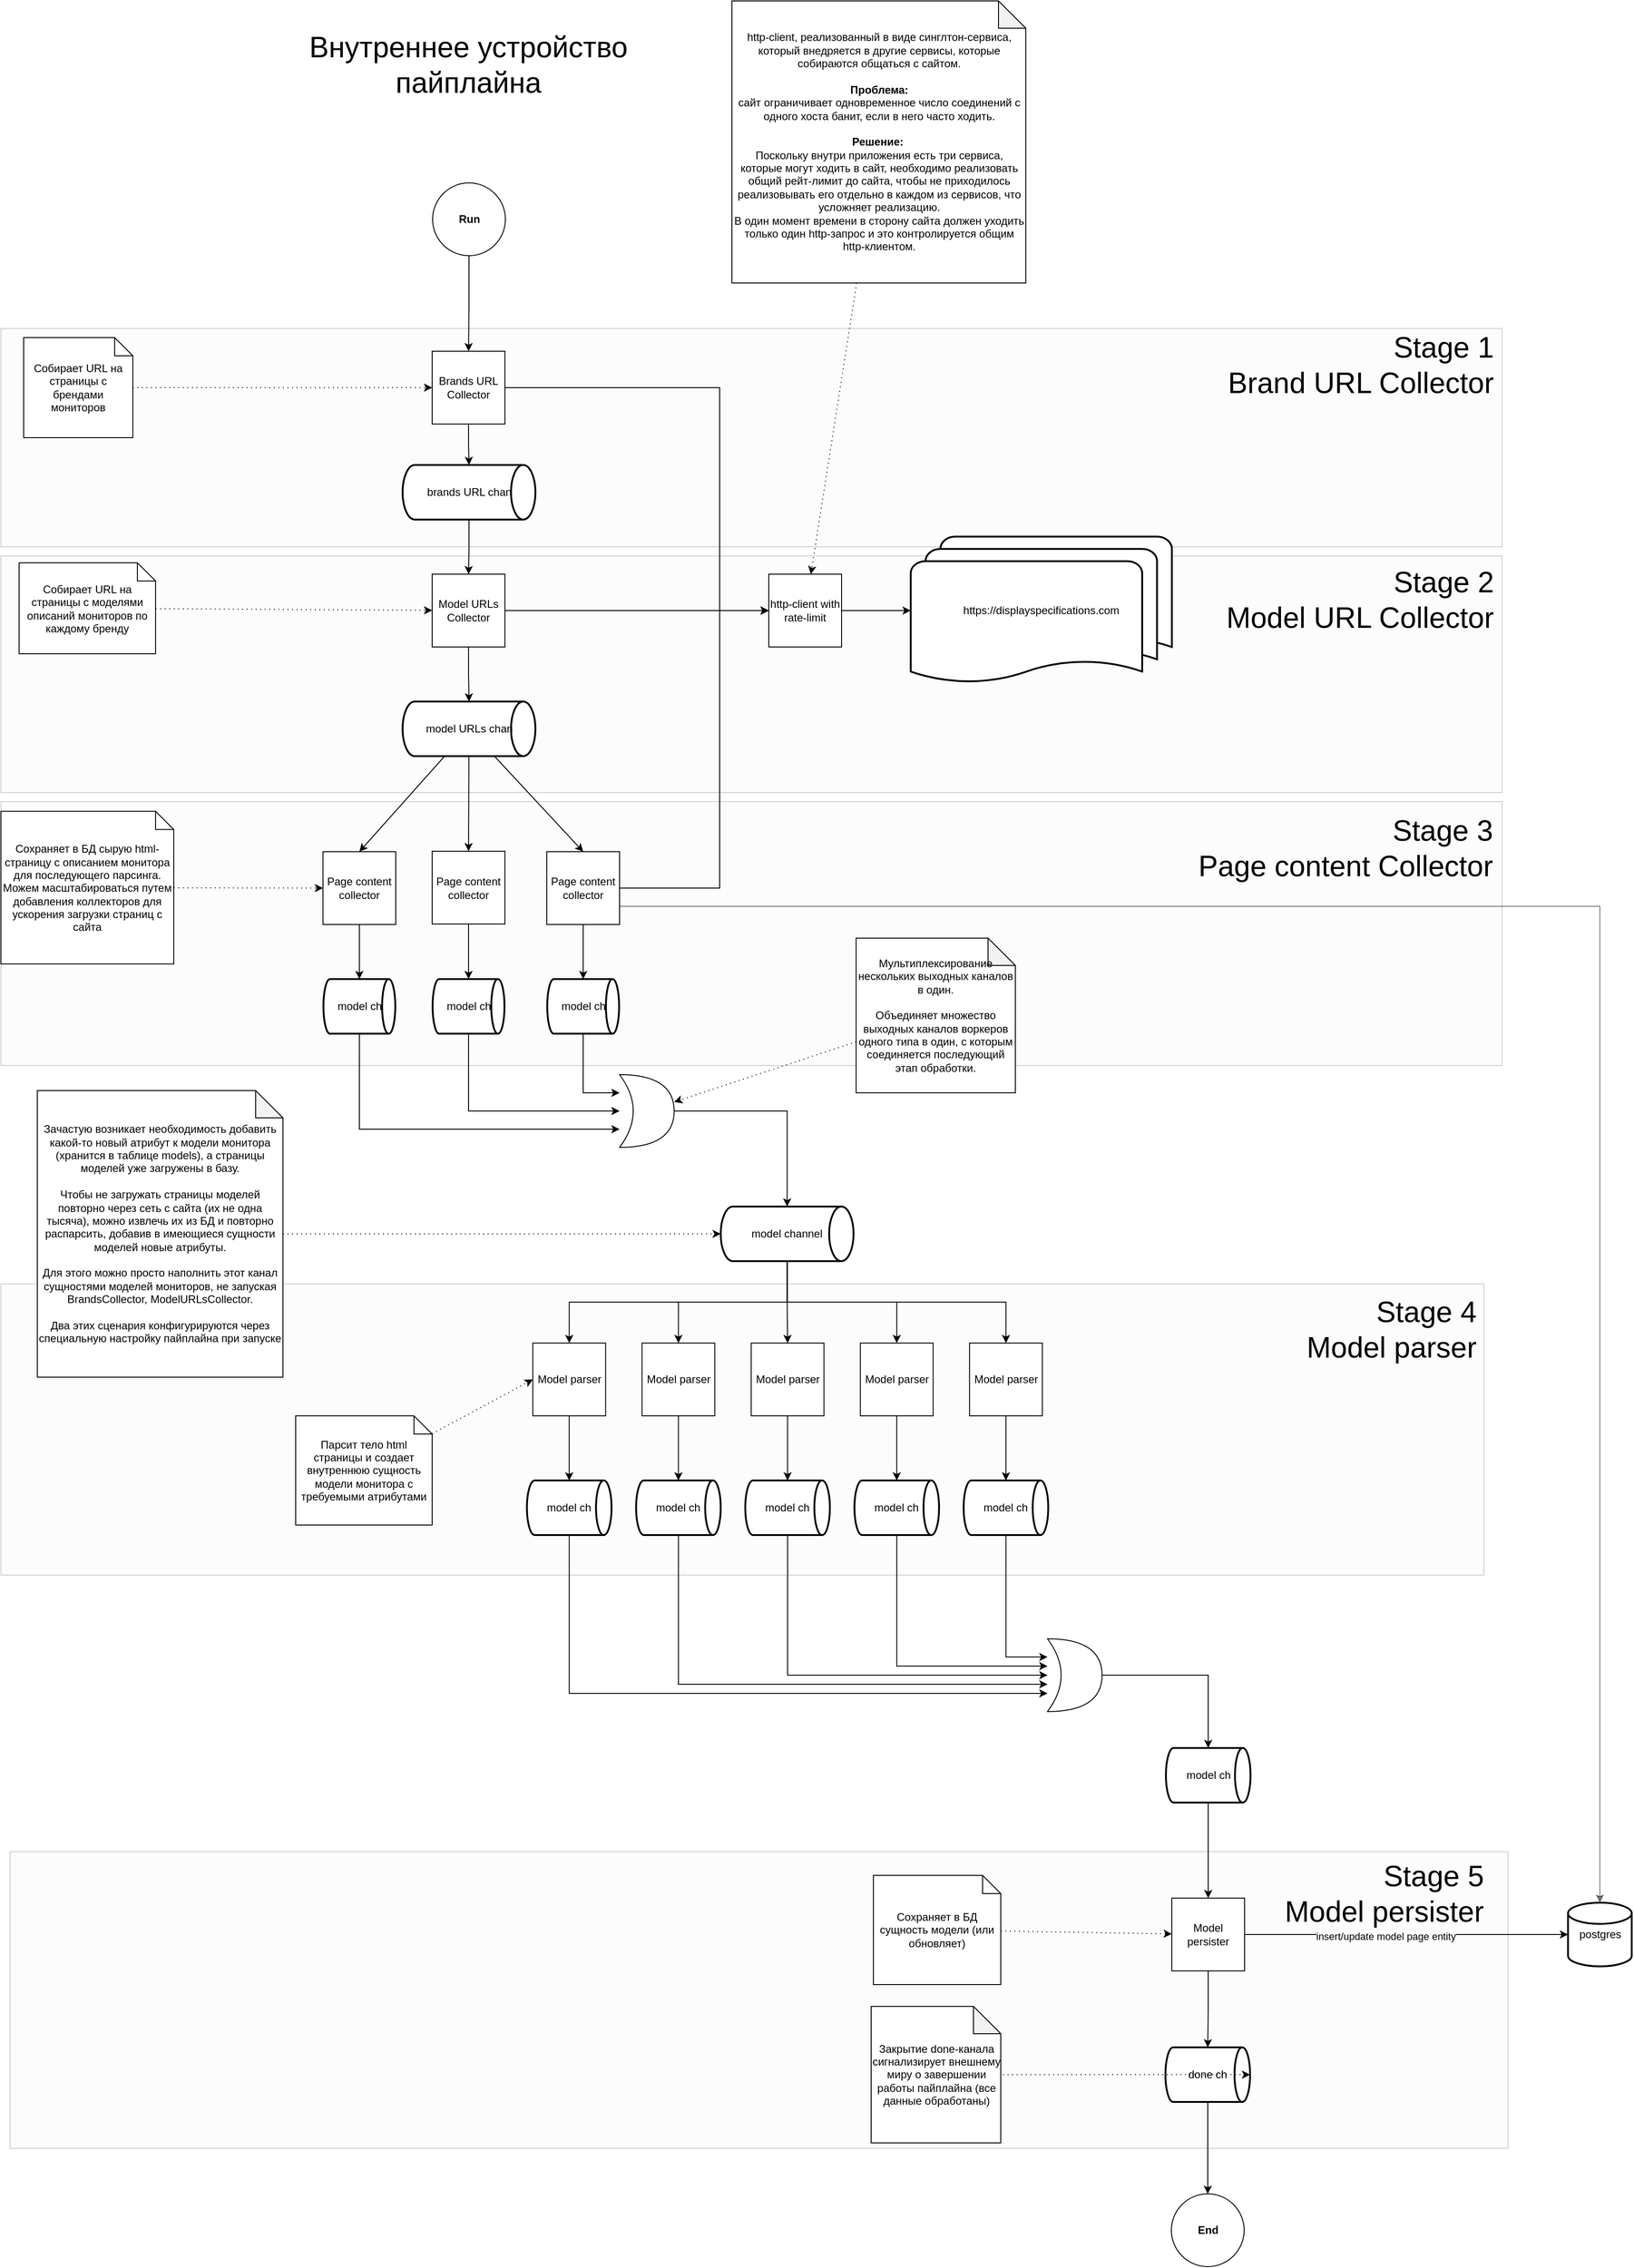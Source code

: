 <mxfile version="21.4.0" type="device">
  <diagram name="Страница 1" id="jV9yJ5Iw43YUvvW95kSO">
    <mxGraphModel dx="2353" dy="2584" grid="1" gridSize="10" guides="1" tooltips="1" connect="1" arrows="1" fold="1" page="1" pageScale="1" pageWidth="827" pageHeight="1169" math="0" shadow="0">
      <root>
        <mxCell id="0" />
        <mxCell id="1" parent="0" />
        <mxCell id="lua--HzXDwpZpQfTK4MF-50" value="" style="group" vertex="1" connectable="0" parent="1">
          <mxGeometry x="30" y="1514" width="1646.5" height="326" as="geometry" />
        </mxCell>
        <mxCell id="lua--HzXDwpZpQfTK4MF-43" value="" style="rounded=0;whiteSpace=wrap;html=1;fillColor=#f5f5f5;fontColor=#333333;strokeColor=#666666;opacity=30;" vertex="1" parent="lua--HzXDwpZpQfTK4MF-50">
          <mxGeometry width="1646.5" height="326" as="geometry" />
        </mxCell>
        <mxCell id="lua--HzXDwpZpQfTK4MF-48" value="&lt;font style=&quot;font-size: 32px;&quot;&gt;Stage 5&lt;br&gt;Model persister&lt;br style=&quot;font-size: 32px;&quot;&gt;&lt;/font&gt;" style="text;html=1;strokeColor=none;fillColor=none;align=right;verticalAlign=middle;whiteSpace=wrap;rounded=0;fontSize=32;" vertex="1" parent="lua--HzXDwpZpQfTK4MF-50">
          <mxGeometry y="6" width="1622.121" height="80" as="geometry" />
        </mxCell>
        <mxCell id="lua--HzXDwpZpQfTK4MF-54" value="" style="group" vertex="1" connectable="0" parent="1">
          <mxGeometry x="20" y="-160" width="1650" height="240" as="geometry" />
        </mxCell>
        <mxCell id="lua--HzXDwpZpQfTK4MF-35" value="" style="rounded=0;whiteSpace=wrap;html=1;fillColor=#f5f5f5;fontColor=#333333;strokeColor=#666666;opacity=30;" vertex="1" parent="lua--HzXDwpZpQfTK4MF-54">
          <mxGeometry width="1650" height="240" as="geometry" />
        </mxCell>
        <mxCell id="lua--HzXDwpZpQfTK4MF-38" value="&lt;font style=&quot;font-size: 32px;&quot;&gt;Stage 1&lt;br&gt;Brand URL Collector&lt;br style=&quot;font-size: 32px;&quot;&gt;&lt;/font&gt;" style="text;html=1;strokeColor=none;fillColor=none;align=right;verticalAlign=middle;whiteSpace=wrap;rounded=0;fontSize=32;" vertex="1" parent="lua--HzXDwpZpQfTK4MF-54">
          <mxGeometry x="1110" width="532.5" height="80" as="geometry" />
        </mxCell>
        <mxCell id="lua--HzXDwpZpQfTK4MF-53" value="" style="group" vertex="1" connectable="0" parent="1">
          <mxGeometry x="20" y="90" width="1650" height="260" as="geometry" />
        </mxCell>
        <mxCell id="lua--HzXDwpZpQfTK4MF-36" value="" style="rounded=0;whiteSpace=wrap;html=1;fillColor=#f5f5f5;fontColor=#333333;strokeColor=#666666;opacity=30;" vertex="1" parent="lua--HzXDwpZpQfTK4MF-53">
          <mxGeometry width="1650" height="260" as="geometry" />
        </mxCell>
        <mxCell id="lua--HzXDwpZpQfTK4MF-45" value="&lt;font style=&quot;font-size: 32px;&quot;&gt;Stage 2&lt;br&gt;Model URL Collector&lt;br style=&quot;font-size: 32px;&quot;&gt;&lt;/font&gt;" style="text;html=1;strokeColor=none;fillColor=none;align=right;verticalAlign=middle;whiteSpace=wrap;rounded=0;fontSize=32;" vertex="1" parent="lua--HzXDwpZpQfTK4MF-53">
          <mxGeometry x="1210" y="7.5" width="432.5" height="80" as="geometry" />
        </mxCell>
        <mxCell id="Q8z2hUsK44NVa-dtH0da-98" value="https://displayspecifications.com" style="strokeWidth=2;html=1;shape=mxgraph.flowchart.multi-document;whiteSpace=wrap;" parent="lua--HzXDwpZpQfTK4MF-53" vertex="1">
          <mxGeometry x="1000.005" y="-21.25" width="287.052" height="162.5" as="geometry" />
        </mxCell>
        <mxCell id="lua--HzXDwpZpQfTK4MF-51" value="" style="group" vertex="1" connectable="0" parent="1">
          <mxGeometry x="20" y="360" width="1650" height="290" as="geometry" />
        </mxCell>
        <mxCell id="lua--HzXDwpZpQfTK4MF-52" value="" style="group" vertex="1" connectable="0" parent="lua--HzXDwpZpQfTK4MF-51">
          <mxGeometry x="319.999" width="1330.001" height="290" as="geometry" />
        </mxCell>
        <mxCell id="lua--HzXDwpZpQfTK4MF-37" value="" style="rounded=0;whiteSpace=wrap;html=1;fillColor=#f5f5f5;fontColor=#333333;strokeColor=#666666;opacity=30;" vertex="1" parent="lua--HzXDwpZpQfTK4MF-52">
          <mxGeometry x="-320" width="1650" height="290" as="geometry" />
        </mxCell>
        <mxCell id="lua--HzXDwpZpQfTK4MF-46" value="&lt;font style=&quot;font-size: 32px;&quot;&gt;Stage 3&lt;br&gt;Page content Collector&lt;br style=&quot;font-size: 32px;&quot;&gt;&lt;/font&gt;" style="text;html=1;strokeColor=none;fillColor=none;align=right;verticalAlign=middle;whiteSpace=wrap;rounded=0;fontSize=32;" vertex="1" parent="lua--HzXDwpZpQfTK4MF-52">
          <mxGeometry x="890.328" y="10.63" width="432.499" height="80" as="geometry" />
        </mxCell>
        <mxCell id="lua--HzXDwpZpQfTK4MF-1" value="Мультиплексирование нескольких выходных каналов в один.&lt;br&gt;&lt;br&gt;Объединяет множество выходных каналов воркеров одного типа в один, с которым соединяется последующий этап обработки." style="shape=note;whiteSpace=wrap;html=1;backgroundOutline=1;darkOpacity=0.05;" vertex="1" parent="lua--HzXDwpZpQfTK4MF-52">
          <mxGeometry x="620.001" y="150" width="175" height="170" as="geometry" />
        </mxCell>
        <mxCell id="lua--HzXDwpZpQfTK4MF-49" value="" style="group" vertex="1" connectable="0" parent="1">
          <mxGeometry x="560" y="890" width="1090" height="320" as="geometry" />
        </mxCell>
        <mxCell id="lua--HzXDwpZpQfTK4MF-41" value="" style="rounded=0;whiteSpace=wrap;html=1;fillColor=#f5f5f5;fontColor=#333333;strokeColor=#666666;opacity=30;" vertex="1" parent="lua--HzXDwpZpQfTK4MF-49">
          <mxGeometry x="-540" width="1630" height="320" as="geometry" />
        </mxCell>
        <mxCell id="lua--HzXDwpZpQfTK4MF-47" value="&lt;font style=&quot;font-size: 32px;&quot;&gt;Stage 4&lt;br&gt;Model parser&lt;br style=&quot;font-size: 32px;&quot;&gt;&lt;/font&gt;" style="text;html=1;strokeColor=none;fillColor=none;align=right;verticalAlign=middle;whiteSpace=wrap;rounded=0;fontSize=32;" vertex="1" parent="lua--HzXDwpZpQfTK4MF-49">
          <mxGeometry x="753.084" y="10" width="331.173" height="80" as="geometry" />
        </mxCell>
        <mxCell id="6m8CLDb69LJXBCj5FW6X-7" style="edgeStyle=orthogonalEdgeStyle;rounded=0;orthogonalLoop=1;jettySize=auto;html=1;exitX=0.5;exitY=1;exitDx=0;exitDy=0;entryX=0.5;entryY=0;entryDx=0;entryDy=0;entryPerimeter=0;" parent="1" source="Q8z2hUsK44NVa-dtH0da-1" target="6m8CLDb69LJXBCj5FW6X-6" edge="1">
          <mxGeometry relative="1" as="geometry" />
        </mxCell>
        <mxCell id="6m8CLDb69LJXBCj5FW6X-13" style="rounded=0;orthogonalLoop=1;jettySize=auto;html=1;edgeStyle=orthogonalEdgeStyle;" parent="1" source="Q8z2hUsK44NVa-dtH0da-1" target="6m8CLDb69LJXBCj5FW6X-10" edge="1">
          <mxGeometry relative="1" as="geometry">
            <Array as="points">
              <mxPoint x="810" y="-95" />
              <mxPoint x="810" y="150" />
            </Array>
          </mxGeometry>
        </mxCell>
        <mxCell id="Q8z2hUsK44NVa-dtH0da-1" value="Brands URL Collector" style="whiteSpace=wrap;html=1;aspect=fixed;" parent="1" vertex="1">
          <mxGeometry x="494" y="-135" width="80" height="80" as="geometry" />
        </mxCell>
        <mxCell id="Q8z2hUsK44NVa-dtH0da-12" style="rounded=0;orthogonalLoop=1;jettySize=auto;html=1;entryX=0.5;entryY=0;entryDx=0;entryDy=0;" parent="1" source="6m8CLDb69LJXBCj5FW6X-4" target="Q8z2hUsK44NVa-dtH0da-3" edge="1">
          <mxGeometry relative="1" as="geometry">
            <mxPoint x="570" y="220" as="sourcePoint" />
          </mxGeometry>
        </mxCell>
        <mxCell id="Q8z2hUsK44NVa-dtH0da-55" style="rounded=0;orthogonalLoop=1;jettySize=auto;html=1;entryX=0.5;entryY=0;entryDx=0;entryDy=0;" parent="1" source="6m8CLDb69LJXBCj5FW6X-4" target="Q8z2hUsK44NVa-dtH0da-52" edge="1">
          <mxGeometry relative="1" as="geometry" />
        </mxCell>
        <mxCell id="Q8z2hUsK44NVa-dtH0da-56" style="rounded=0;orthogonalLoop=1;jettySize=auto;html=1;entryX=0.5;entryY=0;entryDx=0;entryDy=0;" parent="1" source="6m8CLDb69LJXBCj5FW6X-4" target="Q8z2hUsK44NVa-dtH0da-53" edge="1">
          <mxGeometry relative="1" as="geometry" />
        </mxCell>
        <mxCell id="6m8CLDb69LJXBCj5FW6X-14" style="rounded=0;orthogonalLoop=1;jettySize=auto;html=1;entryX=0;entryY=0.5;entryDx=0;entryDy=0;" parent="1" source="Q8z2hUsK44NVa-dtH0da-2" target="6m8CLDb69LJXBCj5FW6X-10" edge="1">
          <mxGeometry relative="1" as="geometry" />
        </mxCell>
        <mxCell id="Q8z2hUsK44NVa-dtH0da-2" value="Model URLs Collector" style="whiteSpace=wrap;html=1;aspect=fixed;" parent="1" vertex="1">
          <mxGeometry x="494" y="110" width="80" height="80" as="geometry" />
        </mxCell>
        <mxCell id="Q8z2hUsK44NVa-dtH0da-41" style="edgeStyle=orthogonalEdgeStyle;rounded=0;orthogonalLoop=1;jettySize=auto;html=1;exitX=1;exitY=0.75;exitDx=0;exitDy=0;entryX=0.5;entryY=0;entryDx=0;entryDy=0;entryPerimeter=0;opacity=50;" parent="1" source="Q8z2hUsK44NVa-dtH0da-53" target="Q8z2hUsK44NVa-dtH0da-39" edge="1">
          <mxGeometry relative="1" as="geometry" />
        </mxCell>
        <mxCell id="jEqP6USDweVefn3_BQk9-12" style="edgeStyle=orthogonalEdgeStyle;rounded=0;orthogonalLoop=1;jettySize=auto;html=1;exitX=0.5;exitY=1;exitDx=0;exitDy=0;" parent="1" source="Q8z2hUsK44NVa-dtH0da-3" target="jEqP6USDweVefn3_BQk9-2" edge="1">
          <mxGeometry relative="1" as="geometry" />
        </mxCell>
        <mxCell id="Q8z2hUsK44NVa-dtH0da-3" value="Page content collector" style="whiteSpace=wrap;html=1;aspect=fixed;" parent="1" vertex="1">
          <mxGeometry x="494" y="414.5" width="80" height="80" as="geometry" />
        </mxCell>
        <mxCell id="Q8z2hUsK44NVa-dtH0da-84" style="edgeStyle=orthogonalEdgeStyle;rounded=0;orthogonalLoop=1;jettySize=auto;html=1;exitX=0.5;exitY=1;exitDx=0;exitDy=0;entryX=0.5;entryY=0;entryDx=0;entryDy=0;entryPerimeter=0;" parent="1" source="Q8z2hUsK44NVa-dtH0da-4" target="Q8z2hUsK44NVa-dtH0da-68" edge="1">
          <mxGeometry relative="1" as="geometry" />
        </mxCell>
        <mxCell id="Q8z2hUsK44NVa-dtH0da-4" value="Model parser" style="whiteSpace=wrap;html=1;aspect=fixed;" parent="1" vertex="1">
          <mxGeometry x="604.67" y="955" width="80" height="80" as="geometry" />
        </mxCell>
        <mxCell id="Q8z2hUsK44NVa-dtH0da-85" style="edgeStyle=orthogonalEdgeStyle;rounded=0;orthogonalLoop=1;jettySize=auto;html=1;exitX=0.5;exitY=1;exitDx=0;exitDy=0;entryX=0.5;entryY=0;entryDx=0;entryDy=0;entryPerimeter=0;" parent="1" source="Q8z2hUsK44NVa-dtH0da-5" target="Q8z2hUsK44NVa-dtH0da-70" edge="1">
          <mxGeometry relative="1" as="geometry" />
        </mxCell>
        <mxCell id="Q8z2hUsK44NVa-dtH0da-5" value="Model parser" style="whiteSpace=wrap;html=1;aspect=fixed;" parent="1" vertex="1">
          <mxGeometry x="724.67" y="955" width="80" height="80" as="geometry" />
        </mxCell>
        <mxCell id="Q8z2hUsK44NVa-dtH0da-86" style="edgeStyle=orthogonalEdgeStyle;rounded=0;orthogonalLoop=1;jettySize=auto;html=1;exitX=0.5;exitY=1;exitDx=0;exitDy=0;entryX=0.5;entryY=0;entryDx=0;entryDy=0;entryPerimeter=0;" parent="1" source="Q8z2hUsK44NVa-dtH0da-6" target="Q8z2hUsK44NVa-dtH0da-71" edge="1">
          <mxGeometry relative="1" as="geometry" />
        </mxCell>
        <mxCell id="Q8z2hUsK44NVa-dtH0da-6" value="Model parser" style="whiteSpace=wrap;html=1;aspect=fixed;" parent="1" vertex="1">
          <mxGeometry x="844.67" y="955" width="80" height="80" as="geometry" />
        </mxCell>
        <mxCell id="Q8z2hUsK44NVa-dtH0da-87" style="edgeStyle=orthogonalEdgeStyle;rounded=0;orthogonalLoop=1;jettySize=auto;html=1;exitX=0.5;exitY=1;exitDx=0;exitDy=0;entryX=0.5;entryY=0;entryDx=0;entryDy=0;entryPerimeter=0;" parent="1" source="Q8z2hUsK44NVa-dtH0da-7" target="Q8z2hUsK44NVa-dtH0da-72" edge="1">
          <mxGeometry relative="1" as="geometry" />
        </mxCell>
        <mxCell id="Q8z2hUsK44NVa-dtH0da-7" value="Model parser" style="whiteSpace=wrap;html=1;aspect=fixed;" parent="1" vertex="1">
          <mxGeometry x="964.67" y="955" width="80" height="80" as="geometry" />
        </mxCell>
        <mxCell id="Q8z2hUsK44NVa-dtH0da-88" style="edgeStyle=orthogonalEdgeStyle;rounded=0;orthogonalLoop=1;jettySize=auto;html=1;exitX=0.5;exitY=1;exitDx=0;exitDy=0;entryX=0.5;entryY=0;entryDx=0;entryDy=0;entryPerimeter=0;" parent="1" source="Q8z2hUsK44NVa-dtH0da-8" target="Q8z2hUsK44NVa-dtH0da-73" edge="1">
          <mxGeometry relative="1" as="geometry" />
        </mxCell>
        <mxCell id="Q8z2hUsK44NVa-dtH0da-8" value="Model parser" style="whiteSpace=wrap;html=1;aspect=fixed;" parent="1" vertex="1">
          <mxGeometry x="1084.67" y="955" width="80" height="80" as="geometry" />
        </mxCell>
        <mxCell id="Q8z2hUsK44NVa-dtH0da-40" style="edgeStyle=orthogonalEdgeStyle;rounded=0;orthogonalLoop=1;jettySize=auto;html=1;exitX=1;exitY=0.5;exitDx=0;exitDy=0;" parent="1" source="Q8z2hUsK44NVa-dtH0da-9" target="Q8z2hUsK44NVa-dtH0da-39" edge="1">
          <mxGeometry relative="1" as="geometry" />
        </mxCell>
        <mxCell id="Q8z2hUsK44NVa-dtH0da-42" value="insert/update model page entity" style="edgeLabel;html=1;align=center;verticalAlign=middle;resizable=0;points=[];" parent="Q8z2hUsK44NVa-dtH0da-40" vertex="1" connectable="0">
          <mxGeometry x="-0.129" y="-2" relative="1" as="geometry">
            <mxPoint as="offset" />
          </mxGeometry>
        </mxCell>
        <mxCell id="moRboGbSg9CiqHO73stz-2" style="edgeStyle=orthogonalEdgeStyle;rounded=0;orthogonalLoop=1;jettySize=auto;html=1;exitX=0.5;exitY=1;exitDx=0;exitDy=0;entryX=0.5;entryY=0;entryDx=0;entryDy=0;entryPerimeter=0;" parent="1" source="Q8z2hUsK44NVa-dtH0da-9" target="moRboGbSg9CiqHO73stz-1" edge="1">
          <mxGeometry relative="1" as="geometry" />
        </mxCell>
        <mxCell id="Q8z2hUsK44NVa-dtH0da-9" value="Model persister" style="whiteSpace=wrap;html=1;aspect=fixed;" parent="1" vertex="1">
          <mxGeometry x="1307" y="1565" width="80" height="80" as="geometry" />
        </mxCell>
        <mxCell id="Q8z2hUsK44NVa-dtH0da-27" style="rounded=0;orthogonalLoop=1;jettySize=auto;html=1;dashed=1;dashPattern=1 4;" parent="1" source="Q8z2hUsK44NVa-dtH0da-26" target="Q8z2hUsK44NVa-dtH0da-1" edge="1">
          <mxGeometry relative="1" as="geometry" />
        </mxCell>
        <mxCell id="Q8z2hUsK44NVa-dtH0da-26" value="Собирает URL на страницы с брендами мониторов" style="shape=note;size=20;whiteSpace=wrap;html=1;" parent="1" vertex="1">
          <mxGeometry x="45" y="-150" width="120" height="110" as="geometry" />
        </mxCell>
        <mxCell id="Q8z2hUsK44NVa-dtH0da-29" style="rounded=0;orthogonalLoop=1;jettySize=auto;html=1;dashed=1;dashPattern=1 4;" parent="1" source="Q8z2hUsK44NVa-dtH0da-28" target="Q8z2hUsK44NVa-dtH0da-2" edge="1">
          <mxGeometry relative="1" as="geometry" />
        </mxCell>
        <mxCell id="Q8z2hUsK44NVa-dtH0da-28" value="Собирает URL на страницы с моделями описаний мониторов по каждому бренду" style="shape=note;size=20;whiteSpace=wrap;html=1;" parent="1" vertex="1">
          <mxGeometry x="40" y="97.5" width="150" height="100" as="geometry" />
        </mxCell>
        <mxCell id="Q8z2hUsK44NVa-dtH0da-31" style="rounded=0;orthogonalLoop=1;jettySize=auto;html=1;dashed=1;dashPattern=1 4;entryX=0;entryY=0.5;entryDx=0;entryDy=0;" parent="1" source="Q8z2hUsK44NVa-dtH0da-30" target="Q8z2hUsK44NVa-dtH0da-52" edge="1">
          <mxGeometry relative="1" as="geometry">
            <mxPoint x="360" y="630" as="targetPoint" />
          </mxGeometry>
        </mxCell>
        <mxCell id="Q8z2hUsK44NVa-dtH0da-30" value="Сохраняет в БД сырую html-страницу с описанием монитора для последующего парсинга.&lt;br&gt;Можем масштабироваться путем добавления коллекторов для ускорения загрузки страниц с сайта" style="shape=note;size=20;whiteSpace=wrap;html=1;" parent="1" vertex="1">
          <mxGeometry x="20" y="370.63" width="190" height="167.75" as="geometry" />
        </mxCell>
        <mxCell id="Q8z2hUsK44NVa-dtH0da-34" style="rounded=0;orthogonalLoop=1;jettySize=auto;html=1;entryX=0;entryY=0.5;entryDx=0;entryDy=0;dashed=1;dashPattern=1 4;" parent="1" source="Q8z2hUsK44NVa-dtH0da-32" target="Q8z2hUsK44NVa-dtH0da-4" edge="1">
          <mxGeometry relative="1" as="geometry" />
        </mxCell>
        <mxCell id="Q8z2hUsK44NVa-dtH0da-32" value="Парсит тело html страницы и создает внутреннюю сущность модели монитора с требуемыми атрибутами" style="shape=note;size=20;whiteSpace=wrap;html=1;" parent="1" vertex="1">
          <mxGeometry x="344" y="1035" width="150" height="120" as="geometry" />
        </mxCell>
        <mxCell id="Q8z2hUsK44NVa-dtH0da-93" style="rounded=0;orthogonalLoop=1;jettySize=auto;html=1;dashed=1;dashPattern=1 4;" parent="1" source="Q8z2hUsK44NVa-dtH0da-35" target="Q8z2hUsK44NVa-dtH0da-9" edge="1">
          <mxGeometry relative="1" as="geometry">
            <mxPoint x="590.67" y="1695.187" as="sourcePoint" />
          </mxGeometry>
        </mxCell>
        <mxCell id="Q8z2hUsK44NVa-dtH0da-35" value="Сохраняет в БД сущность модели (или обновляет)" style="shape=note;size=20;whiteSpace=wrap;html=1;" parent="1" vertex="1">
          <mxGeometry x="979" y="1540" width="140" height="120" as="geometry" />
        </mxCell>
        <mxCell id="Q8z2hUsK44NVa-dtH0da-39" value="postgres" style="strokeWidth=2;html=1;shape=mxgraph.flowchart.database;whiteSpace=wrap;" parent="1" vertex="1">
          <mxGeometry x="1742.5" y="1570" width="70" height="70" as="geometry" />
        </mxCell>
        <mxCell id="jEqP6USDweVefn3_BQk9-11" style="edgeStyle=orthogonalEdgeStyle;rounded=0;orthogonalLoop=1;jettySize=auto;html=1;exitX=0.5;exitY=1;exitDx=0;exitDy=0;entryX=0.5;entryY=0;entryDx=0;entryDy=0;entryPerimeter=0;" parent="1" source="Q8z2hUsK44NVa-dtH0da-52" target="jEqP6USDweVefn3_BQk9-1" edge="1">
          <mxGeometry relative="1" as="geometry" />
        </mxCell>
        <mxCell id="Q8z2hUsK44NVa-dtH0da-52" value="Page content collector" style="whiteSpace=wrap;html=1;aspect=fixed;" parent="1" vertex="1">
          <mxGeometry x="374" y="415" width="80" height="80" as="geometry" />
        </mxCell>
        <mxCell id="jEqP6USDweVefn3_BQk9-13" style="edgeStyle=orthogonalEdgeStyle;rounded=0;orthogonalLoop=1;jettySize=auto;html=1;exitX=0.5;exitY=1;exitDx=0;exitDy=0;entryX=0.5;entryY=0;entryDx=0;entryDy=0;entryPerimeter=0;" parent="1" source="Q8z2hUsK44NVa-dtH0da-53" target="jEqP6USDweVefn3_BQk9-3" edge="1">
          <mxGeometry relative="1" as="geometry" />
        </mxCell>
        <mxCell id="lua--HzXDwpZpQfTK4MF-55" style="edgeStyle=orthogonalEdgeStyle;rounded=0;orthogonalLoop=1;jettySize=auto;html=1;exitX=1;exitY=0.5;exitDx=0;exitDy=0;entryX=0;entryY=0.5;entryDx=0;entryDy=0;" edge="1" parent="1" source="Q8z2hUsK44NVa-dtH0da-53" target="6m8CLDb69LJXBCj5FW6X-10">
          <mxGeometry relative="1" as="geometry">
            <Array as="points">
              <mxPoint x="810" y="455" />
              <mxPoint x="810" y="150" />
            </Array>
          </mxGeometry>
        </mxCell>
        <mxCell id="Q8z2hUsK44NVa-dtH0da-53" value="Page content collector" style="whiteSpace=wrap;html=1;aspect=fixed;" parent="1" vertex="1">
          <mxGeometry x="620" y="415" width="80" height="80" as="geometry" />
        </mxCell>
        <mxCell id="Q8z2hUsK44NVa-dtH0da-62" style="edgeStyle=orthogonalEdgeStyle;rounded=0;orthogonalLoop=1;jettySize=auto;html=1;exitX=0.5;exitY=1;exitDx=0;exitDy=0;exitPerimeter=0;entryX=0.5;entryY=0;entryDx=0;entryDy=0;" parent="1" source="Q8z2hUsK44NVa-dtH0da-61" target="Q8z2hUsK44NVa-dtH0da-4" edge="1">
          <mxGeometry relative="1" as="geometry" />
        </mxCell>
        <mxCell id="Q8z2hUsK44NVa-dtH0da-63" style="edgeStyle=orthogonalEdgeStyle;rounded=0;orthogonalLoop=1;jettySize=auto;html=1;exitX=0.5;exitY=1;exitDx=0;exitDy=0;exitPerimeter=0;entryX=0.5;entryY=0;entryDx=0;entryDy=0;" parent="1" source="Q8z2hUsK44NVa-dtH0da-61" target="Q8z2hUsK44NVa-dtH0da-5" edge="1">
          <mxGeometry relative="1" as="geometry" />
        </mxCell>
        <mxCell id="Q8z2hUsK44NVa-dtH0da-64" style="edgeStyle=orthogonalEdgeStyle;rounded=0;orthogonalLoop=1;jettySize=auto;html=1;exitX=0.5;exitY=1;exitDx=0;exitDy=0;exitPerimeter=0;" parent="1" source="Q8z2hUsK44NVa-dtH0da-61" target="Q8z2hUsK44NVa-dtH0da-6" edge="1">
          <mxGeometry relative="1" as="geometry" />
        </mxCell>
        <mxCell id="Q8z2hUsK44NVa-dtH0da-65" style="edgeStyle=orthogonalEdgeStyle;rounded=0;orthogonalLoop=1;jettySize=auto;html=1;exitX=0.5;exitY=1;exitDx=0;exitDy=0;exitPerimeter=0;entryX=0.5;entryY=0;entryDx=0;entryDy=0;" parent="1" source="Q8z2hUsK44NVa-dtH0da-61" target="Q8z2hUsK44NVa-dtH0da-7" edge="1">
          <mxGeometry relative="1" as="geometry" />
        </mxCell>
        <mxCell id="Q8z2hUsK44NVa-dtH0da-66" style="edgeStyle=orthogonalEdgeStyle;rounded=0;orthogonalLoop=1;jettySize=auto;html=1;exitX=0.5;exitY=1;exitDx=0;exitDy=0;exitPerimeter=0;" parent="1" source="Q8z2hUsK44NVa-dtH0da-61" target="Q8z2hUsK44NVa-dtH0da-8" edge="1">
          <mxGeometry relative="1" as="geometry" />
        </mxCell>
        <mxCell id="Q8z2hUsK44NVa-dtH0da-61" value="model channel" style="strokeWidth=2;html=1;shape=mxgraph.flowchart.direct_data;whiteSpace=wrap;" parent="1" vertex="1">
          <mxGeometry x="811.17" y="805" width="146" height="60" as="geometry" />
        </mxCell>
        <mxCell id="lua--HzXDwpZpQfTK4MF-25" style="edgeStyle=orthogonalEdgeStyle;rounded=0;orthogonalLoop=1;jettySize=auto;html=1;" edge="1" parent="1" source="Q8z2hUsK44NVa-dtH0da-68" target="lua--HzXDwpZpQfTK4MF-19">
          <mxGeometry relative="1" as="geometry">
            <Array as="points">
              <mxPoint x="645" y="1340" />
            </Array>
          </mxGeometry>
        </mxCell>
        <mxCell id="Q8z2hUsK44NVa-dtH0da-68" value="model ch" style="strokeWidth=2;html=1;shape=mxgraph.flowchart.direct_data;whiteSpace=wrap;" parent="1" vertex="1">
          <mxGeometry x="598.17" y="1106" width="93" height="60" as="geometry" />
        </mxCell>
        <mxCell id="lua--HzXDwpZpQfTK4MF-26" style="edgeStyle=orthogonalEdgeStyle;rounded=0;orthogonalLoop=1;jettySize=auto;html=1;" edge="1" parent="1" source="Q8z2hUsK44NVa-dtH0da-70" target="lua--HzXDwpZpQfTK4MF-19">
          <mxGeometry relative="1" as="geometry">
            <Array as="points">
              <mxPoint x="765" y="1330" />
            </Array>
          </mxGeometry>
        </mxCell>
        <mxCell id="Q8z2hUsK44NVa-dtH0da-70" value="model ch" style="strokeWidth=2;html=1;shape=mxgraph.flowchart.direct_data;whiteSpace=wrap;" parent="1" vertex="1">
          <mxGeometry x="718.17" y="1106" width="93" height="60" as="geometry" />
        </mxCell>
        <mxCell id="lua--HzXDwpZpQfTK4MF-27" style="edgeStyle=orthogonalEdgeStyle;rounded=0;orthogonalLoop=1;jettySize=auto;html=1;" edge="1" parent="1" source="Q8z2hUsK44NVa-dtH0da-71" target="lua--HzXDwpZpQfTK4MF-19">
          <mxGeometry relative="1" as="geometry">
            <Array as="points">
              <mxPoint x="885" y="1320" />
            </Array>
          </mxGeometry>
        </mxCell>
        <mxCell id="Q8z2hUsK44NVa-dtH0da-71" value="model ch" style="strokeWidth=2;html=1;shape=mxgraph.flowchart.direct_data;whiteSpace=wrap;" parent="1" vertex="1">
          <mxGeometry x="838.17" y="1106" width="93" height="60" as="geometry" />
        </mxCell>
        <mxCell id="lua--HzXDwpZpQfTK4MF-28" style="edgeStyle=orthogonalEdgeStyle;rounded=0;orthogonalLoop=1;jettySize=auto;html=1;" edge="1" parent="1" source="Q8z2hUsK44NVa-dtH0da-72" target="lua--HzXDwpZpQfTK4MF-19">
          <mxGeometry relative="1" as="geometry">
            <Array as="points">
              <mxPoint x="1005" y="1310" />
            </Array>
          </mxGeometry>
        </mxCell>
        <mxCell id="Q8z2hUsK44NVa-dtH0da-72" value="model ch" style="strokeWidth=2;html=1;shape=mxgraph.flowchart.direct_data;whiteSpace=wrap;" parent="1" vertex="1">
          <mxGeometry x="958.17" y="1106" width="93" height="60" as="geometry" />
        </mxCell>
        <mxCell id="lua--HzXDwpZpQfTK4MF-29" style="edgeStyle=orthogonalEdgeStyle;rounded=0;orthogonalLoop=1;jettySize=auto;html=1;" edge="1" parent="1" source="Q8z2hUsK44NVa-dtH0da-73" target="lua--HzXDwpZpQfTK4MF-19">
          <mxGeometry relative="1" as="geometry">
            <Array as="points">
              <mxPoint x="1125" y="1300" />
            </Array>
          </mxGeometry>
        </mxCell>
        <mxCell id="Q8z2hUsK44NVa-dtH0da-73" value="model ch" style="strokeWidth=2;html=1;shape=mxgraph.flowchart.direct_data;whiteSpace=wrap;" parent="1" vertex="1">
          <mxGeometry x="1078.17" y="1106" width="93" height="60" as="geometry" />
        </mxCell>
        <mxCell id="Q8z2hUsK44NVa-dtH0da-81" style="edgeStyle=orthogonalEdgeStyle;rounded=0;orthogonalLoop=1;jettySize=auto;html=1;exitX=0.5;exitY=1;exitDx=0;exitDy=0;exitPerimeter=0;entryX=0.5;entryY=0;entryDx=0;entryDy=0;" parent="1" source="Q8z2hUsK44NVa-dtH0da-80" target="Q8z2hUsK44NVa-dtH0da-9" edge="1">
          <mxGeometry relative="1" as="geometry" />
        </mxCell>
        <mxCell id="Q8z2hUsK44NVa-dtH0da-80" value="model ch" style="strokeWidth=2;html=1;shape=mxgraph.flowchart.direct_data;whiteSpace=wrap;" parent="1" vertex="1">
          <mxGeometry x="1300.5" y="1400" width="93" height="60" as="geometry" />
        </mxCell>
        <mxCell id="6m8CLDb69LJXBCj5FW6X-5" value="" style="edgeStyle=orthogonalEdgeStyle;rounded=0;orthogonalLoop=1;jettySize=auto;html=1;exitX=0.5;exitY=1;exitDx=0;exitDy=0;" parent="1" source="Q8z2hUsK44NVa-dtH0da-2" target="6m8CLDb69LJXBCj5FW6X-4" edge="1">
          <mxGeometry relative="1" as="geometry">
            <mxPoint x="534" y="470" as="sourcePoint" />
            <mxPoint x="660" y="585" as="targetPoint" />
          </mxGeometry>
        </mxCell>
        <mxCell id="6m8CLDb69LJXBCj5FW6X-4" value="model URLs chan" style="strokeWidth=2;html=1;shape=mxgraph.flowchart.direct_data;whiteSpace=wrap;" parent="1" vertex="1">
          <mxGeometry x="461.5" y="250" width="146" height="60" as="geometry" />
        </mxCell>
        <mxCell id="6m8CLDb69LJXBCj5FW6X-8" style="edgeStyle=orthogonalEdgeStyle;rounded=0;orthogonalLoop=1;jettySize=auto;html=1;exitX=0.5;exitY=1;exitDx=0;exitDy=0;exitPerimeter=0;entryX=0.5;entryY=0;entryDx=0;entryDy=0;" parent="1" source="6m8CLDb69LJXBCj5FW6X-6" target="Q8z2hUsK44NVa-dtH0da-2" edge="1">
          <mxGeometry relative="1" as="geometry" />
        </mxCell>
        <mxCell id="6m8CLDb69LJXBCj5FW6X-6" value="brands URL chan" style="strokeWidth=2;html=1;shape=mxgraph.flowchart.direct_data;whiteSpace=wrap;" parent="1" vertex="1">
          <mxGeometry x="461.5" y="-10" width="146" height="60" as="geometry" />
        </mxCell>
        <mxCell id="6m8CLDb69LJXBCj5FW6X-12" style="edgeStyle=orthogonalEdgeStyle;rounded=0;orthogonalLoop=1;jettySize=auto;html=1;entryX=0;entryY=0.5;entryDx=0;entryDy=0;entryPerimeter=0;" parent="1" source="6m8CLDb69LJXBCj5FW6X-10" target="Q8z2hUsK44NVa-dtH0da-98" edge="1">
          <mxGeometry relative="1" as="geometry" />
        </mxCell>
        <mxCell id="6m8CLDb69LJXBCj5FW6X-10" value="http-client with rate-limit" style="whiteSpace=wrap;html=1;aspect=fixed;" parent="1" vertex="1">
          <mxGeometry x="864" y="110" width="80" height="80" as="geometry" />
        </mxCell>
        <mxCell id="6m8CLDb69LJXBCj5FW6X-17" style="edgeStyle=orthogonalEdgeStyle;rounded=0;orthogonalLoop=1;jettySize=auto;html=1;dashed=1;dashPattern=1 4;" parent="1" source="6m8CLDb69LJXBCj5FW6X-16" target="Q8z2hUsK44NVa-dtH0da-61" edge="1">
          <mxGeometry relative="1" as="geometry" />
        </mxCell>
        <mxCell id="6m8CLDb69LJXBCj5FW6X-20" style="rounded=0;orthogonalLoop=1;jettySize=auto;html=1;dashed=1;dashPattern=1 4;" parent="1" source="6m8CLDb69LJXBCj5FW6X-19" target="6m8CLDb69LJXBCj5FW6X-10" edge="1">
          <mxGeometry relative="1" as="geometry" />
        </mxCell>
        <mxCell id="6m8CLDb69LJXBCj5FW6X-19" value="http-client, реализованный в виде синглтон-сервиса, который внедряется в другие сервисы, которые собираются общаться с сайтом.&lt;br&gt;&lt;br&gt;&lt;b&gt;Проблема:&lt;br&gt;&lt;/b&gt;сайт ограничивает одновременное число соединений с одного хоста банит, если в него часто ходить.&lt;br&gt;&lt;br&gt;&lt;b&gt;Решение:&amp;nbsp;&lt;br&gt;&lt;/b&gt;Поскольку внутри приложения есть три сервиса, которые могут ходить в сайт, необходимо реализовать общий рейт-лимит до сайта, чтобы не приходилось реализовывать его отдельно в каждом из сервисов, что усложняет реализацию.&lt;br&gt;В один момент времени в сторону сайта должен уходить только один http-запрос и это контролируется общим http-клиентом." style="shape=note;whiteSpace=wrap;html=1;backgroundOutline=1;darkOpacity=0.05;" parent="1" vertex="1">
          <mxGeometry x="823.5" y="-520" width="323" height="310" as="geometry" />
        </mxCell>
        <mxCell id="6m8CLDb69LJXBCj5FW6X-22" style="edgeStyle=orthogonalEdgeStyle;rounded=0;orthogonalLoop=1;jettySize=auto;html=1;" parent="1" source="6m8CLDb69LJXBCj5FW6X-21" target="Q8z2hUsK44NVa-dtH0da-1" edge="1">
          <mxGeometry relative="1" as="geometry" />
        </mxCell>
        <mxCell id="6m8CLDb69LJXBCj5FW6X-21" value="&lt;b&gt;Run&lt;/b&gt;" style="ellipse;whiteSpace=wrap;html=1;aspect=fixed;" parent="1" vertex="1">
          <mxGeometry x="494.5" y="-320" width="80" height="80" as="geometry" />
        </mxCell>
        <mxCell id="lua--HzXDwpZpQfTK4MF-5" style="edgeStyle=orthogonalEdgeStyle;rounded=0;orthogonalLoop=1;jettySize=auto;html=1;" edge="1" parent="1" source="moRboGbSg9CiqHO73stz-1" target="lua--HzXDwpZpQfTK4MF-4">
          <mxGeometry relative="1" as="geometry" />
        </mxCell>
        <mxCell id="moRboGbSg9CiqHO73stz-1" value="done ch" style="strokeWidth=2;html=1;shape=mxgraph.flowchart.direct_data;whiteSpace=wrap;" parent="1" vertex="1">
          <mxGeometry x="1300" y="1729" width="93" height="60" as="geometry" />
        </mxCell>
        <mxCell id="moRboGbSg9CiqHO73stz-5" style="rounded=0;orthogonalLoop=1;jettySize=auto;html=1;exitX=0;exitY=0.5;exitDx=0;exitDy=0;exitPerimeter=0;entryX=1;entryY=0.5;entryDx=0;entryDy=0;entryPerimeter=0;dashed=1;dashPattern=1 4;" parent="1" source="moRboGbSg9CiqHO73stz-3" target="moRboGbSg9CiqHO73stz-1" edge="1">
          <mxGeometry relative="1" as="geometry" />
        </mxCell>
        <mxCell id="moRboGbSg9CiqHO73stz-3" value="Закрытие done-канала сигнализирует внешнему миру о завершении работы пайплайна (все данные обработаны)" style="shape=note;whiteSpace=wrap;html=1;backgroundOutline=1;darkOpacity=0.05;" parent="1" vertex="1">
          <mxGeometry x="976.5" y="1684" width="142.5" height="150" as="geometry" />
        </mxCell>
        <mxCell id="lua--HzXDwpZpQfTK4MF-15" style="edgeStyle=orthogonalEdgeStyle;rounded=0;orthogonalLoop=1;jettySize=auto;html=1;" edge="1" parent="1" source="jEqP6USDweVefn3_BQk9-1" target="lua--HzXDwpZpQfTK4MF-6">
          <mxGeometry relative="1" as="geometry">
            <Array as="points">
              <mxPoint x="414" y="720" />
            </Array>
          </mxGeometry>
        </mxCell>
        <mxCell id="jEqP6USDweVefn3_BQk9-1" value="model ch" style="strokeWidth=2;html=1;shape=mxgraph.flowchart.direct_data;whiteSpace=wrap;" parent="1" vertex="1">
          <mxGeometry x="374.5" y="555" width="79" height="60" as="geometry" />
        </mxCell>
        <mxCell id="lua--HzXDwpZpQfTK4MF-16" style="edgeStyle=orthogonalEdgeStyle;rounded=0;orthogonalLoop=1;jettySize=auto;html=1;" edge="1" parent="1" source="jEqP6USDweVefn3_BQk9-2" target="lua--HzXDwpZpQfTK4MF-6">
          <mxGeometry relative="1" as="geometry">
            <Array as="points">
              <mxPoint x="534" y="700" />
            </Array>
          </mxGeometry>
        </mxCell>
        <mxCell id="jEqP6USDweVefn3_BQk9-2" value="model ch" style="strokeWidth=2;html=1;shape=mxgraph.flowchart.direct_data;whiteSpace=wrap;" parent="1" vertex="1">
          <mxGeometry x="494.5" y="555" width="79" height="60" as="geometry" />
        </mxCell>
        <mxCell id="lua--HzXDwpZpQfTK4MF-17" style="edgeStyle=orthogonalEdgeStyle;rounded=0;orthogonalLoop=1;jettySize=auto;html=1;" edge="1" parent="1" source="jEqP6USDweVefn3_BQk9-3" target="lua--HzXDwpZpQfTK4MF-6">
          <mxGeometry relative="1" as="geometry">
            <Array as="points">
              <mxPoint x="660" y="680" />
            </Array>
          </mxGeometry>
        </mxCell>
        <mxCell id="jEqP6USDweVefn3_BQk9-3" value="model ch" style="strokeWidth=2;html=1;shape=mxgraph.flowchart.direct_data;whiteSpace=wrap;" parent="1" vertex="1">
          <mxGeometry x="620.5" y="555" width="79" height="60" as="geometry" />
        </mxCell>
        <mxCell id="jEqP6USDweVefn3_BQk9-15" style="rounded=0;orthogonalLoop=1;jettySize=auto;html=1;dashed=1;dashPattern=1 4;" parent="1" source="lua--HzXDwpZpQfTK4MF-1" target="lua--HzXDwpZpQfTK4MF-6" edge="1">
          <mxGeometry relative="1" as="geometry">
            <mxPoint x="220" y="718.967" as="sourcePoint" />
            <mxPoint x="680" y="740" as="targetPoint" />
          </mxGeometry>
        </mxCell>
        <mxCell id="lua--HzXDwpZpQfTK4MF-2" value="Внутреннее устройство пайплайна" style="text;html=1;strokeColor=none;fillColor=none;align=center;verticalAlign=middle;whiteSpace=wrap;rounded=0;fontSize=32;" vertex="1" parent="1">
          <mxGeometry x="315.5" y="-460" width="436" height="20" as="geometry" />
        </mxCell>
        <mxCell id="lua--HzXDwpZpQfTK4MF-4" value="&lt;b&gt;End&lt;/b&gt;" style="ellipse;whiteSpace=wrap;html=1;aspect=fixed;" vertex="1" parent="1">
          <mxGeometry x="1306.5" y="1890" width="80" height="80" as="geometry" />
        </mxCell>
        <mxCell id="lua--HzXDwpZpQfTK4MF-18" style="edgeStyle=orthogonalEdgeStyle;rounded=0;orthogonalLoop=1;jettySize=auto;html=1;exitX=1;exitY=0.5;exitDx=0;exitDy=0;exitPerimeter=0;" edge="1" parent="1" source="lua--HzXDwpZpQfTK4MF-6" target="Q8z2hUsK44NVa-dtH0da-61">
          <mxGeometry relative="1" as="geometry" />
        </mxCell>
        <mxCell id="lua--HzXDwpZpQfTK4MF-6" value="" style="shape=xor;whiteSpace=wrap;html=1;" vertex="1" parent="1">
          <mxGeometry x="700" y="660" width="60" height="80" as="geometry" />
        </mxCell>
        <mxCell id="lua--HzXDwpZpQfTK4MF-30" style="edgeStyle=orthogonalEdgeStyle;rounded=0;orthogonalLoop=1;jettySize=auto;html=1;" edge="1" parent="1" source="lua--HzXDwpZpQfTK4MF-19" target="Q8z2hUsK44NVa-dtH0da-80">
          <mxGeometry relative="1" as="geometry" />
        </mxCell>
        <mxCell id="lua--HzXDwpZpQfTK4MF-19" value="" style="shape=xor;whiteSpace=wrap;html=1;" vertex="1" parent="1">
          <mxGeometry x="1170.33" y="1280" width="60" height="80" as="geometry" />
        </mxCell>
        <mxCell id="6m8CLDb69LJXBCj5FW6X-16" value="Зачастую возникает необходимость добавить какой-то новый атрибут к модели монитора (хранится в таблице models), а страницы моделей уже загружены в базу.&lt;br&gt;&lt;br&gt;Чтобы не загружать страницы моделей повторно через сеть с сайта (их не одна тысяча), можно извлечь их из БД и повторно распарсить, добавив в имеющиеся сущности моделей новые атрибуты.&lt;br&gt;&lt;br&gt;Для этого можно просто наполнить этот канал сущностями моделей мониторов, не запуская BrandsCollector, ModelURLsCollector.&lt;br&gt;&lt;br&gt;Два этих сценария конфигурируются через специальную настройку пайплайна при запуске" style="shape=note;whiteSpace=wrap;html=1;backgroundOutline=1;darkOpacity=0.05;" parent="1" vertex="1">
          <mxGeometry x="60" y="677.5" width="270" height="315" as="geometry" />
        </mxCell>
      </root>
    </mxGraphModel>
  </diagram>
</mxfile>

